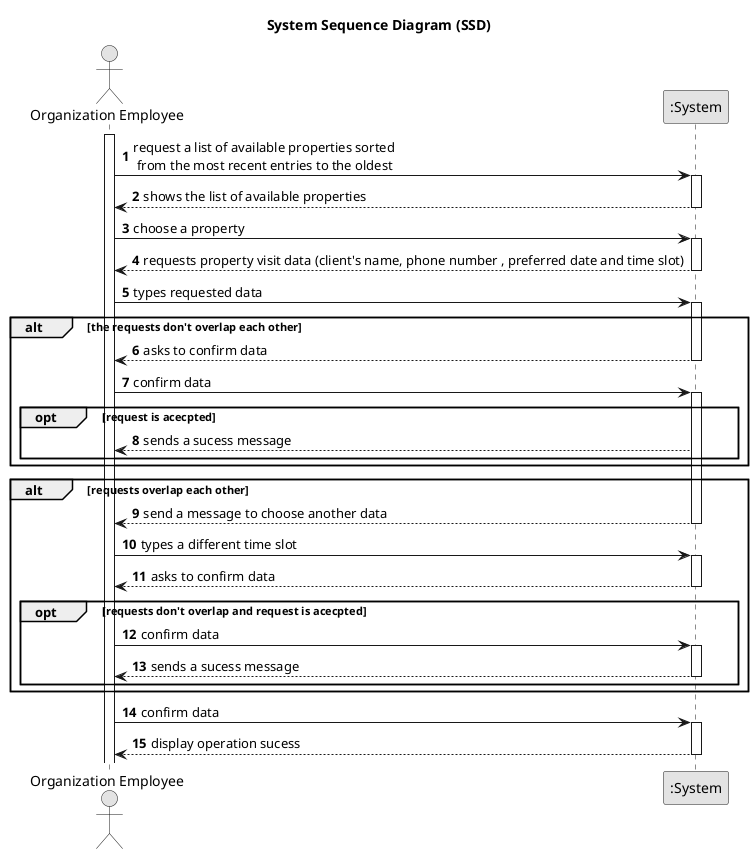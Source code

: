 @startuml
skinparam monochrome true
skinparam packageStyle rectangle
skinparam shadowing false

title System Sequence Diagram (SSD)

autonumber

actor "Organization Employee" as Employee
participant ":System" as System

activate Employee


    Employee -> System : request a list of available properties sorted\n from the most recent entries to the oldest
    activate System

        System --> Employee : shows the list of available properties
    deactivate System

    Employee -> System :  choose a property
    activate System

        System --> Employee : requests property visit data (client's name, phone number , preferred date and time slot)
    deactivate System

    Employee -> System : types requested data
    activate System

alt the requests don't overlap each other

        System --> Employee : asks to confirm data
    deactivate System

    Employee -> System : confirm data
    activate System

opt request is acecpted
    System --> Employee :sends a sucess message
end
end
alt requests overlap each other

    System --> Employee : send a message to choose another data
    deactivate System

    Employee -> System : types a different time slot
    activate System

    System --> Employee : asks to confirm data
    deactivate System

    opt requests don't overlap and request is acecpted
        Employee -> System : confirm data
            activate System

        System --> Employee :sends a sucess message
            deactivate System
    end

end

    deactivate System

     Employee -> System : confirm data

     activate System

            System --> Employee : display operation sucess
     deactivate System
@enduml
